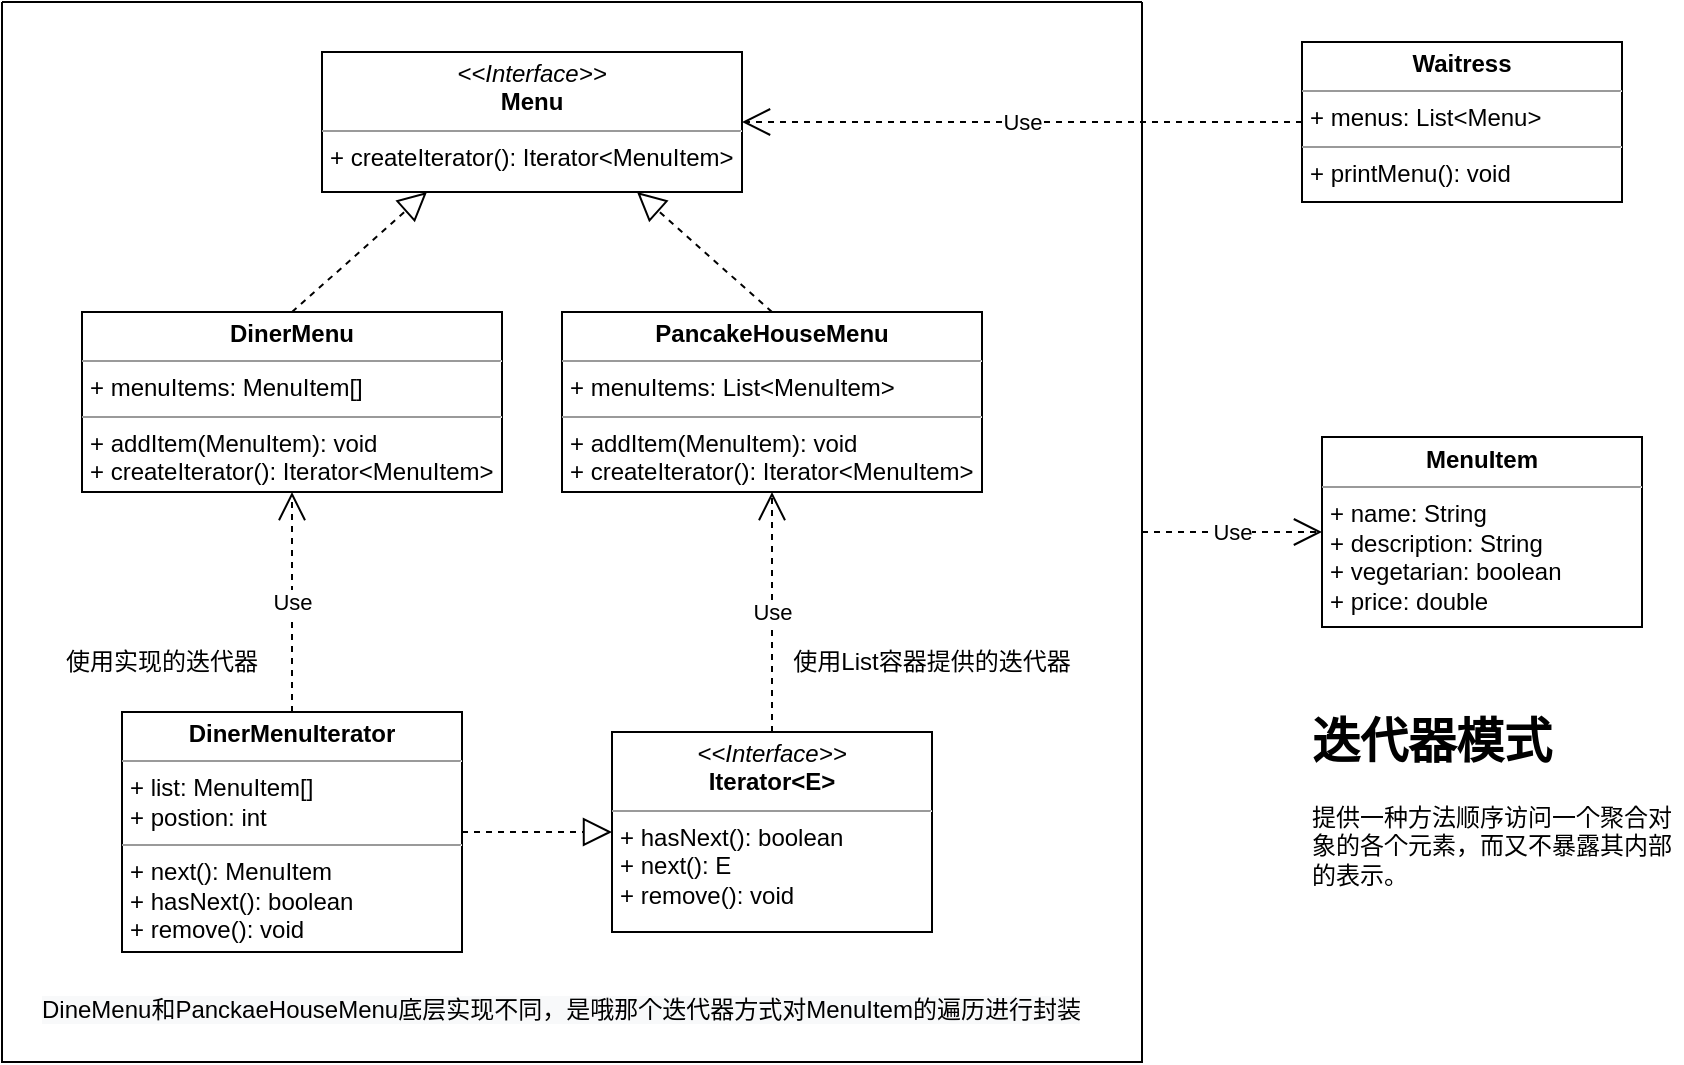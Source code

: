 <mxfile version="17.4.6" type="device"><diagram id="ELsKwfbBk45wytV9ebR1" name="第 1 页"><mxGraphModel dx="1185" dy="581" grid="1" gridSize="10" guides="1" tooltips="1" connect="1" arrows="1" fold="1" page="1" pageScale="1" pageWidth="827" pageHeight="1169" math="0" shadow="0"><root><mxCell id="0"/><mxCell id="1" parent="0"/><mxCell id="jUcW0VXsUTX3EgDNztLs-2" value="&lt;p style=&quot;margin: 0px ; margin-top: 4px ; text-align: center&quot;&gt;&lt;b&gt;MenuItem&lt;/b&gt;&lt;/p&gt;&lt;hr size=&quot;1&quot;&gt;&lt;p style=&quot;margin: 0px ; margin-left: 4px&quot;&gt;+ name: String&lt;/p&gt;&lt;p style=&quot;margin: 0px ; margin-left: 4px&quot;&gt;+ description: String&lt;/p&gt;&lt;p style=&quot;margin: 0px ; margin-left: 4px&quot;&gt;+ vegetarian: boolean&lt;/p&gt;&lt;p style=&quot;margin: 0px ; margin-left: 4px&quot;&gt;+ price: double&lt;/p&gt;" style="verticalAlign=top;align=left;overflow=fill;fontSize=12;fontFamily=Helvetica;html=1;" vertex="1" parent="1"><mxGeometry x="720" y="477.5" width="160" height="95" as="geometry"/></mxCell><mxCell id="jUcW0VXsUTX3EgDNztLs-9" value="&lt;p style=&quot;margin: 0px ; margin-top: 4px ; text-align: center&quot;&gt;&lt;b&gt;Waitress&lt;/b&gt;&lt;/p&gt;&lt;hr size=&quot;1&quot;&gt;&lt;p style=&quot;margin: 0px ; margin-left: 4px&quot;&gt;+ menus: List&amp;lt;Menu&amp;gt;&lt;/p&gt;&lt;hr size=&quot;1&quot;&gt;&lt;p style=&quot;margin: 0px ; margin-left: 4px&quot;&gt;+ printMenu(): void&lt;/p&gt;" style="verticalAlign=top;align=left;overflow=fill;fontSize=12;fontFamily=Helvetica;html=1;" vertex="1" parent="1"><mxGeometry x="710" y="280" width="160" height="80" as="geometry"/></mxCell><mxCell id="jUcW0VXsUTX3EgDNztLs-11" value="Use" style="endArrow=open;endSize=12;dashed=1;html=1;rounded=0;entryX=1;entryY=0.5;entryDx=0;entryDy=0;exitX=0;exitY=0.5;exitDx=0;exitDy=0;" edge="1" parent="1" source="jUcW0VXsUTX3EgDNztLs-9" target="jUcW0VXsUTX3EgDNztLs-1"><mxGeometry width="160" relative="1" as="geometry"><mxPoint x="630" y="420" as="sourcePoint"/><mxPoint x="790" y="420" as="targetPoint"/></mxGeometry></mxCell><mxCell id="jUcW0VXsUTX3EgDNztLs-23" value="&lt;h1&gt;迭代器模式&lt;/h1&gt;&lt;p&gt;提供一种方法顺序访问一个聚合对象的各个元素，而又不暴露其内部的表示。&lt;/p&gt;" style="text;html=1;strokeColor=none;fillColor=none;spacing=5;spacingTop=-20;whiteSpace=wrap;overflow=hidden;rounded=0;" vertex="1" parent="1"><mxGeometry x="710" y="610" width="190" height="120" as="geometry"/></mxCell><mxCell id="jUcW0VXsUTX3EgDNztLs-24" value="" style="swimlane;startSize=0;" vertex="1" parent="1"><mxGeometry x="60" y="260" width="570" height="530" as="geometry"/></mxCell><mxCell id="jUcW0VXsUTX3EgDNztLs-1" value="&lt;p style=&quot;margin: 0px ; margin-top: 4px ; text-align: center&quot;&gt;&lt;i&gt;&amp;lt;&amp;lt;Interface&amp;gt;&amp;gt;&lt;/i&gt;&lt;br&gt;&lt;b&gt;Menu&lt;/b&gt;&lt;/p&gt;&lt;hr size=&quot;1&quot;&gt;&lt;p style=&quot;margin: 0px ; margin-left: 4px&quot;&gt;+ createIterator(): Iterator&amp;lt;MenuItem&amp;gt;&lt;br&gt;&lt;/p&gt;" style="verticalAlign=top;align=left;overflow=fill;fontSize=12;fontFamily=Helvetica;html=1;" vertex="1" parent="jUcW0VXsUTX3EgDNztLs-24"><mxGeometry x="160" y="25" width="210" height="70" as="geometry"/></mxCell><mxCell id="jUcW0VXsUTX3EgDNztLs-3" value="&lt;p style=&quot;margin: 0px ; margin-top: 4px ; text-align: center&quot;&gt;&lt;b&gt;PancakeHouseMenu&lt;/b&gt;&lt;/p&gt;&lt;hr size=&quot;1&quot;&gt;&lt;p style=&quot;margin: 0px ; margin-left: 4px&quot;&gt;+ menuItems: List&amp;lt;MenuItem&amp;gt;&lt;/p&gt;&lt;hr size=&quot;1&quot;&gt;&lt;p style=&quot;margin: 0px ; margin-left: 4px&quot;&gt;+ addItem(MenuItem): void&lt;/p&gt;&lt;p style=&quot;margin: 0px ; margin-left: 4px&quot;&gt;+ createIterator(): Iterator&amp;lt;MenuItem&amp;gt;&lt;/p&gt;" style="verticalAlign=top;align=left;overflow=fill;fontSize=12;fontFamily=Helvetica;html=1;" vertex="1" parent="jUcW0VXsUTX3EgDNztLs-24"><mxGeometry x="280" y="155" width="210" height="90" as="geometry"/></mxCell><mxCell id="jUcW0VXsUTX3EgDNztLs-5" value="&lt;p style=&quot;margin: 0px ; margin-top: 4px ; text-align: center&quot;&gt;&lt;b&gt;DinerMenu&lt;/b&gt;&lt;/p&gt;&lt;hr size=&quot;1&quot;&gt;&lt;p style=&quot;margin: 0px ; margin-left: 4px&quot;&gt;+ menuItems: MenuItem[]&lt;/p&gt;&lt;hr size=&quot;1&quot;&gt;&lt;p style=&quot;margin: 0px ; margin-left: 4px&quot;&gt;+ addItem(MenuItem): void&lt;/p&gt;&lt;p style=&quot;margin: 0px ; margin-left: 4px&quot;&gt;+ createIterator(): Iterator&amp;lt;MenuItem&amp;gt;&lt;/p&gt;" style="verticalAlign=top;align=left;overflow=fill;fontSize=12;fontFamily=Helvetica;html=1;" vertex="1" parent="jUcW0VXsUTX3EgDNztLs-24"><mxGeometry x="40" y="155" width="210" height="90" as="geometry"/></mxCell><mxCell id="jUcW0VXsUTX3EgDNztLs-7" value="" style="endArrow=block;dashed=1;endFill=0;endSize=12;html=1;rounded=0;entryX=0.25;entryY=1;entryDx=0;entryDy=0;exitX=0.5;exitY=0;exitDx=0;exitDy=0;" edge="1" parent="jUcW0VXsUTX3EgDNztLs-24" source="jUcW0VXsUTX3EgDNztLs-5" target="jUcW0VXsUTX3EgDNztLs-1"><mxGeometry width="160" relative="1" as="geometry"><mxPoint x="390" y="165" as="sourcePoint"/><mxPoint x="550" y="165" as="targetPoint"/></mxGeometry></mxCell><mxCell id="jUcW0VXsUTX3EgDNztLs-8" value="" style="endArrow=block;dashed=1;endFill=0;endSize=12;html=1;rounded=0;entryX=0.75;entryY=1;entryDx=0;entryDy=0;exitX=0.5;exitY=0;exitDx=0;exitDy=0;" edge="1" parent="jUcW0VXsUTX3EgDNztLs-24" source="jUcW0VXsUTX3EgDNztLs-3" target="jUcW0VXsUTX3EgDNztLs-1"><mxGeometry width="160" relative="1" as="geometry"><mxPoint x="115" y="185.0" as="sourcePoint"/><mxPoint x="222.5" y="105.0" as="targetPoint"/></mxGeometry></mxCell><mxCell id="jUcW0VXsUTX3EgDNztLs-12" value="&lt;p style=&quot;margin: 0px ; margin-top: 4px ; text-align: center&quot;&gt;&lt;i&gt;&amp;lt;&amp;lt;Interface&amp;gt;&amp;gt;&lt;/i&gt;&lt;br&gt;&lt;b&gt;Iterator&amp;lt;E&amp;gt;&lt;/b&gt;&lt;/p&gt;&lt;hr size=&quot;1&quot;&gt;&lt;p style=&quot;margin: 0px ; margin-left: 4px&quot;&gt;+ hasNext(): boolean&lt;br&gt;&lt;/p&gt;&lt;p style=&quot;margin: 0px ; margin-left: 4px&quot;&gt;+ next(): E&lt;/p&gt;&lt;p style=&quot;margin: 0px ; margin-left: 4px&quot;&gt;+ remove(): void&lt;/p&gt;" style="verticalAlign=top;align=left;overflow=fill;fontSize=12;fontFamily=Helvetica;html=1;" vertex="1" parent="jUcW0VXsUTX3EgDNztLs-24"><mxGeometry x="305" y="365" width="160" height="100" as="geometry"/></mxCell><mxCell id="jUcW0VXsUTX3EgDNztLs-13" value="&lt;p style=&quot;margin: 0px ; margin-top: 4px ; text-align: center&quot;&gt;&lt;b&gt;DinerMenuIterator&lt;/b&gt;&lt;/p&gt;&lt;hr size=&quot;1&quot;&gt;&lt;p style=&quot;margin: 0px ; margin-left: 4px&quot;&gt;+ list: MenuItem[]&lt;/p&gt;&lt;p style=&quot;margin: 0px ; margin-left: 4px&quot;&gt;+ postion: int&lt;/p&gt;&lt;hr size=&quot;1&quot;&gt;&lt;p style=&quot;margin: 0px ; margin-left: 4px&quot;&gt;+ next(): MenuItem&lt;/p&gt;&lt;p style=&quot;margin: 0px ; margin-left: 4px&quot;&gt;+ hasNext(): boolean&lt;/p&gt;&lt;p style=&quot;margin: 0px ; margin-left: 4px&quot;&gt;+ remove(): void&lt;/p&gt;" style="verticalAlign=top;align=left;overflow=fill;fontSize=12;fontFamily=Helvetica;html=1;" vertex="1" parent="jUcW0VXsUTX3EgDNztLs-24"><mxGeometry x="60" y="355" width="170" height="120" as="geometry"/></mxCell><mxCell id="jUcW0VXsUTX3EgDNztLs-17" value="" style="endArrow=block;dashed=1;endFill=0;endSize=12;html=1;rounded=0;entryX=0;entryY=0.5;entryDx=0;entryDy=0;exitX=1;exitY=0.5;exitDx=0;exitDy=0;" edge="1" parent="jUcW0VXsUTX3EgDNztLs-24" source="jUcW0VXsUTX3EgDNztLs-13" target="jUcW0VXsUTX3EgDNztLs-12"><mxGeometry width="160" relative="1" as="geometry"><mxPoint x="290" y="225" as="sourcePoint"/><mxPoint x="450" y="225" as="targetPoint"/></mxGeometry></mxCell><mxCell id="jUcW0VXsUTX3EgDNztLs-18" value="Use" style="endArrow=open;endSize=12;dashed=1;html=1;rounded=0;entryX=0.5;entryY=1;entryDx=0;entryDy=0;exitX=0.5;exitY=0;exitDx=0;exitDy=0;" edge="1" parent="jUcW0VXsUTX3EgDNztLs-24" source="jUcW0VXsUTX3EgDNztLs-13" target="jUcW0VXsUTX3EgDNztLs-5"><mxGeometry width="160" relative="1" as="geometry"><mxPoint x="300" y="255" as="sourcePoint"/><mxPoint x="460" y="255" as="targetPoint"/></mxGeometry></mxCell><mxCell id="jUcW0VXsUTX3EgDNztLs-19" value="Use" style="endArrow=open;endSize=12;dashed=1;html=1;rounded=0;entryX=0.5;entryY=1;entryDx=0;entryDy=0;exitX=0.5;exitY=0;exitDx=0;exitDy=0;" edge="1" parent="jUcW0VXsUTX3EgDNztLs-24" source="jUcW0VXsUTX3EgDNztLs-12" target="jUcW0VXsUTX3EgDNztLs-3"><mxGeometry width="160" relative="1" as="geometry"><mxPoint x="300" y="285" as="sourcePoint"/><mxPoint x="460" y="285" as="targetPoint"/></mxGeometry></mxCell><mxCell id="jUcW0VXsUTX3EgDNztLs-20" value="使用List容器提供的迭代器" style="text;html=1;strokeColor=none;fillColor=none;align=center;verticalAlign=middle;whiteSpace=wrap;rounded=0;" vertex="1" parent="jUcW0VXsUTX3EgDNztLs-24"><mxGeometry x="390" y="315" width="150" height="30" as="geometry"/></mxCell><mxCell id="jUcW0VXsUTX3EgDNztLs-21" value="使用实现的迭代器" style="text;html=1;strokeColor=none;fillColor=none;align=center;verticalAlign=middle;whiteSpace=wrap;rounded=0;" vertex="1" parent="jUcW0VXsUTX3EgDNztLs-24"><mxGeometry x="30" y="315" width="100" height="30" as="geometry"/></mxCell><mxCell id="jUcW0VXsUTX3EgDNztLs-26" value="&lt;span style=&quot;color: rgb(0, 0, 0); font-family: helvetica; font-size: 12px; font-style: normal; font-weight: 400; letter-spacing: normal; text-align: left; text-indent: 0px; text-transform: none; word-spacing: 0px; background-color: rgb(248, 249, 250); display: inline; float: none;&quot;&gt;DineMenu和PanckaeHouseMenu底层实现不同，是哦那个迭代器方式对MenuItem的遍历进行封装&lt;/span&gt;" style="text;whiteSpace=wrap;html=1;" vertex="1" parent="jUcW0VXsUTX3EgDNztLs-24"><mxGeometry x="17.5" y="490" width="535" height="30" as="geometry"/></mxCell><mxCell id="jUcW0VXsUTX3EgDNztLs-25" value="Use" style="endArrow=open;endSize=12;dashed=1;html=1;rounded=0;entryX=0;entryY=0.5;entryDx=0;entryDy=0;exitX=1;exitY=0.5;exitDx=0;exitDy=0;" edge="1" parent="1" source="jUcW0VXsUTX3EgDNztLs-24" target="jUcW0VXsUTX3EgDNztLs-2"><mxGeometry width="160" relative="1" as="geometry"><mxPoint x="290" y="540" as="sourcePoint"/><mxPoint x="450" y="540" as="targetPoint"/></mxGeometry></mxCell></root></mxGraphModel></diagram></mxfile>